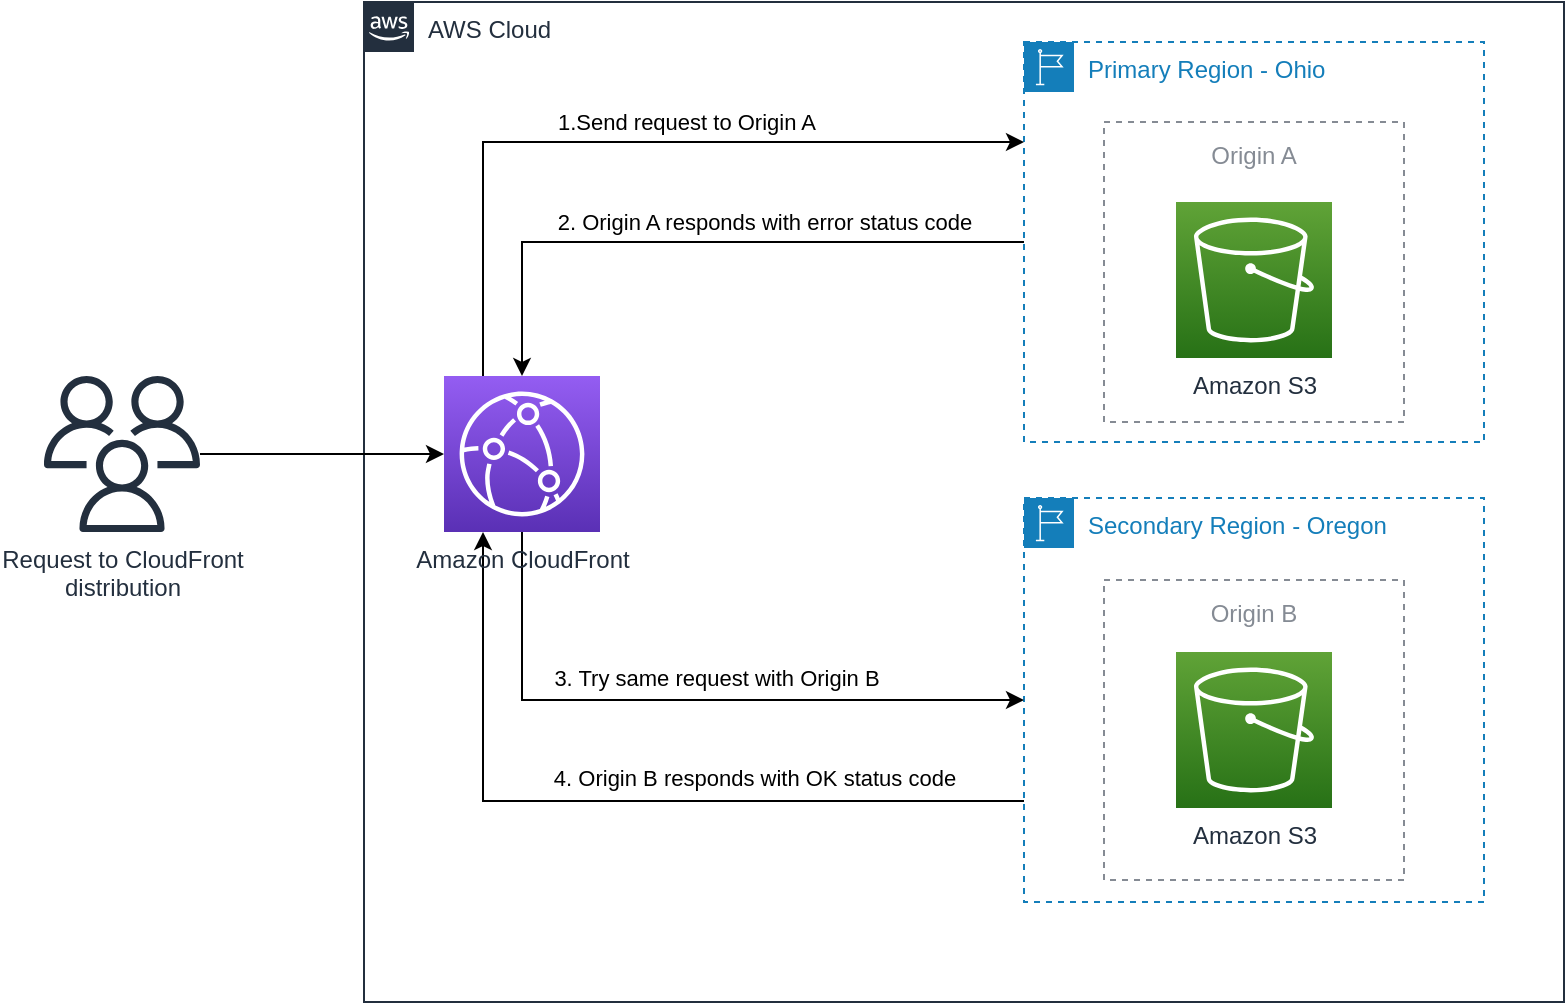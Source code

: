 <mxfile version="14.8.6" type="google"><diagram id="RU2Vrlp-6eNan1ULk01h" name="Page-1"><mxGraphModel dx="1026" dy="712" grid="1" gridSize="10" guides="1" tooltips="1" connect="1" arrows="1" fold="1" page="1" pageScale="1" pageWidth="1654" pageHeight="1169" math="0" shadow="0"><root><mxCell id="0"/><mxCell id="1" parent="0"/><mxCell id="qqDGinj_rhks7pHrjcWi-16" style="edgeStyle=orthogonalEdgeStyle;rounded=0;orthogonalLoop=1;jettySize=auto;html=1;entryX=0.25;entryY=1;entryDx=0;entryDy=0;entryPerimeter=0;exitX=0;exitY=0.75;exitDx=0;exitDy=0;" edge="1" parent="1" source="qqDGinj_rhks7pHrjcWi-7" target="qqDGinj_rhks7pHrjcWi-2"><mxGeometry relative="1" as="geometry"/></mxCell><mxCell id="qqDGinj_rhks7pHrjcWi-17" value="4. Origin B responds with OK status code" style="edgeLabel;html=1;align=center;verticalAlign=middle;resizable=0;points=[];" vertex="1" connectable="0" parent="qqDGinj_rhks7pHrjcWi-16"><mxGeometry x="-0.244" relative="1" as="geometry"><mxPoint x="18" y="-12" as="offset"/></mxGeometry></mxCell><mxCell id="qqDGinj_rhks7pHrjcWi-6" value="AWS Cloud" style="points=[[0,0],[0.25,0],[0.5,0],[0.75,0],[1,0],[1,0.25],[1,0.5],[1,0.75],[1,1],[0.75,1],[0.5,1],[0.25,1],[0,1],[0,0.75],[0,0.5],[0,0.25]];outlineConnect=0;gradientColor=none;html=1;whiteSpace=wrap;fontSize=12;fontStyle=0;shape=mxgraph.aws4.group;grIcon=mxgraph.aws4.group_aws_cloud_alt;strokeColor=#232F3E;fillColor=none;verticalAlign=top;align=left;spacingLeft=30;fontColor=#232F3E;dashed=0;" vertex="1" parent="1"><mxGeometry x="260" y="120" width="600" height="500" as="geometry"/></mxCell><mxCell id="qqDGinj_rhks7pHrjcWi-7" value="Secondary Region - Oregon" style="points=[[0,0],[0.25,0],[0.5,0],[0.75,0],[1,0],[1,0.25],[1,0.5],[1,0.75],[1,1],[0.75,1],[0.5,1],[0.25,1],[0,1],[0,0.75],[0,0.5],[0,0.25]];outlineConnect=0;gradientColor=none;html=1;whiteSpace=wrap;fontSize=12;fontStyle=0;shape=mxgraph.aws4.group;grIcon=mxgraph.aws4.group_region;strokeColor=#147EBA;fillColor=none;verticalAlign=top;align=left;spacingLeft=30;fontColor=#147EBA;dashed=1;" vertex="1" parent="1"><mxGeometry x="590" y="368" width="230" height="202" as="geometry"/></mxCell><mxCell id="qqDGinj_rhks7pHrjcWi-20" value="Origin B" style="outlineConnect=0;gradientColor=none;html=1;whiteSpace=wrap;fontSize=12;fontStyle=0;strokeColor=#858B94;fillColor=none;verticalAlign=top;align=center;fontColor=#858B94;dashed=1;spacingTop=3;" vertex="1" parent="1"><mxGeometry x="630" y="409" width="150" height="150" as="geometry"/></mxCell><mxCell id="qqDGinj_rhks7pHrjcWi-5" value="Primary Region - Ohio" style="points=[[0,0],[0.25,0],[0.5,0],[0.75,0],[1,0],[1,0.25],[1,0.5],[1,0.75],[1,1],[0.75,1],[0.5,1],[0.25,1],[0,1],[0,0.75],[0,0.5],[0,0.25]];outlineConnect=0;gradientColor=none;html=1;whiteSpace=wrap;fontSize=12;fontStyle=0;shape=mxgraph.aws4.group;grIcon=mxgraph.aws4.group_region;strokeColor=#147EBA;fillColor=none;verticalAlign=top;align=left;spacingLeft=30;fontColor=#147EBA;dashed=1;" vertex="1" parent="1"><mxGeometry x="590" y="140" width="230" height="200" as="geometry"/></mxCell><mxCell id="qqDGinj_rhks7pHrjcWi-19" value="Origin A" style="outlineConnect=0;gradientColor=none;html=1;whiteSpace=wrap;fontSize=12;fontStyle=0;strokeColor=#858B94;fillColor=none;verticalAlign=top;align=center;fontColor=#858B94;dashed=1;spacingTop=3;" vertex="1" parent="1"><mxGeometry x="630" y="180" width="150" height="150" as="geometry"/></mxCell><mxCell id="qqDGinj_rhks7pHrjcWi-3" style="edgeStyle=orthogonalEdgeStyle;rounded=0;orthogonalLoop=1;jettySize=auto;html=1;" edge="1" parent="1" source="qqDGinj_rhks7pHrjcWi-1" target="qqDGinj_rhks7pHrjcWi-2"><mxGeometry relative="1" as="geometry"/></mxCell><mxCell id="qqDGinj_rhks7pHrjcWi-1" value="Request to CloudFront&lt;br&gt;distribution" style="outlineConnect=0;fontColor=#232F3E;gradientColor=none;fillColor=#232F3E;strokeColor=none;dashed=0;verticalLabelPosition=bottom;verticalAlign=top;align=center;html=1;fontSize=12;fontStyle=0;aspect=fixed;pointerEvents=1;shape=mxgraph.aws4.users;" vertex="1" parent="1"><mxGeometry x="100" y="307" width="78" height="78" as="geometry"/></mxCell><mxCell id="qqDGinj_rhks7pHrjcWi-8" style="edgeStyle=orthogonalEdgeStyle;rounded=0;orthogonalLoop=1;jettySize=auto;html=1;exitX=0.25;exitY=0;exitDx=0;exitDy=0;exitPerimeter=0;entryX=0;entryY=0.25;entryDx=0;entryDy=0;" edge="1" parent="1" source="qqDGinj_rhks7pHrjcWi-2" target="qqDGinj_rhks7pHrjcWi-5"><mxGeometry relative="1" as="geometry"><Array as="points"><mxPoint x="320" y="190"/></Array></mxGeometry></mxCell><mxCell id="qqDGinj_rhks7pHrjcWi-10" value="1.Send request to Origin A" style="edgeLabel;html=1;align=center;verticalAlign=middle;resizable=0;points=[];" vertex="1" connectable="0" parent="qqDGinj_rhks7pHrjcWi-8"><mxGeometry x="0.341" y="-1" relative="1" as="geometry"><mxPoint x="-42" y="-11" as="offset"/></mxGeometry></mxCell><mxCell id="qqDGinj_rhks7pHrjcWi-14" style="edgeStyle=orthogonalEdgeStyle;rounded=0;orthogonalLoop=1;jettySize=auto;html=1;exitX=0.5;exitY=1;exitDx=0;exitDy=0;exitPerimeter=0;entryX=0;entryY=0.5;entryDx=0;entryDy=0;" edge="1" parent="1" source="qqDGinj_rhks7pHrjcWi-2" target="qqDGinj_rhks7pHrjcWi-7"><mxGeometry relative="1" as="geometry"/></mxCell><mxCell id="qqDGinj_rhks7pHrjcWi-15" value="3. Try same request with Origin B" style="edgeLabel;html=1;align=center;verticalAlign=middle;resizable=0;points=[];" vertex="1" connectable="0" parent="qqDGinj_rhks7pHrjcWi-14"><mxGeometry x="-0.04" y="4" relative="1" as="geometry"><mxPoint x="20" y="-7" as="offset"/></mxGeometry></mxCell><mxCell id="qqDGinj_rhks7pHrjcWi-9" style="edgeStyle=orthogonalEdgeStyle;rounded=0;orthogonalLoop=1;jettySize=auto;html=1;exitX=0;exitY=0.5;exitDx=0;exitDy=0;entryX=0.5;entryY=0;entryDx=0;entryDy=0;entryPerimeter=0;" edge="1" parent="1" source="qqDGinj_rhks7pHrjcWi-5" target="qqDGinj_rhks7pHrjcWi-2"><mxGeometry relative="1" as="geometry"/></mxCell><mxCell id="qqDGinj_rhks7pHrjcWi-11" value="2. Origin A responds with error status code" style="edgeLabel;html=1;align=center;verticalAlign=middle;resizable=0;points=[];" vertex="1" connectable="0" parent="qqDGinj_rhks7pHrjcWi-9"><mxGeometry x="-0.068" relative="1" as="geometry"><mxPoint x="18" y="-10" as="offset"/></mxGeometry></mxCell><mxCell id="qqDGinj_rhks7pHrjcWi-12" value="Amazon S3" style="points=[[0,0,0],[0.25,0,0],[0.5,0,0],[0.75,0,0],[1,0,0],[0,1,0],[0.25,1,0],[0.5,1,0],[0.75,1,0],[1,1,0],[0,0.25,0],[0,0.5,0],[0,0.75,0],[1,0.25,0],[1,0.5,0],[1,0.75,0]];outlineConnect=0;fontColor=#232F3E;gradientColor=#60A337;gradientDirection=north;fillColor=#277116;strokeColor=#ffffff;dashed=0;verticalLabelPosition=bottom;verticalAlign=top;align=center;html=1;fontSize=12;fontStyle=0;aspect=fixed;shape=mxgraph.aws4.resourceIcon;resIcon=mxgraph.aws4.s3;" vertex="1" parent="1"><mxGeometry x="666" y="220" width="78" height="78" as="geometry"/></mxCell><mxCell id="qqDGinj_rhks7pHrjcWi-13" value="Amazon S3" style="points=[[0,0,0],[0.25,0,0],[0.5,0,0],[0.75,0,0],[1,0,0],[0,1,0],[0.25,1,0],[0.5,1,0],[0.75,1,0],[1,1,0],[0,0.25,0],[0,0.5,0],[0,0.75,0],[1,0.25,0],[1,0.5,0],[1,0.75,0]];outlineConnect=0;fontColor=#232F3E;gradientColor=#60A337;gradientDirection=north;fillColor=#277116;strokeColor=#ffffff;dashed=0;verticalLabelPosition=bottom;verticalAlign=top;align=center;html=1;fontSize=12;fontStyle=0;aspect=fixed;shape=mxgraph.aws4.resourceIcon;resIcon=mxgraph.aws4.s3;" vertex="1" parent="1"><mxGeometry x="666" y="445" width="78" height="78" as="geometry"/></mxCell><mxCell id="qqDGinj_rhks7pHrjcWi-2" value="Amazon CloudFront" style="points=[[0,0,0],[0.25,0,0],[0.5,0,0],[0.75,0,0],[1,0,0],[0,1,0],[0.25,1,0],[0.5,1,0],[0.75,1,0],[1,1,0],[0,0.25,0],[0,0.5,0],[0,0.75,0],[1,0.25,0],[1,0.5,0],[1,0.75,0]];outlineConnect=0;fontColor=#232F3E;gradientColor=#945DF2;gradientDirection=north;fillColor=#5A30B5;strokeColor=#ffffff;dashed=0;verticalLabelPosition=bottom;verticalAlign=top;align=center;html=1;fontSize=12;fontStyle=0;aspect=fixed;shape=mxgraph.aws4.resourceIcon;resIcon=mxgraph.aws4.cloudfront;" vertex="1" parent="1"><mxGeometry x="300" y="307" width="78" height="78" as="geometry"/></mxCell></root></mxGraphModel></diagram></mxfile>
